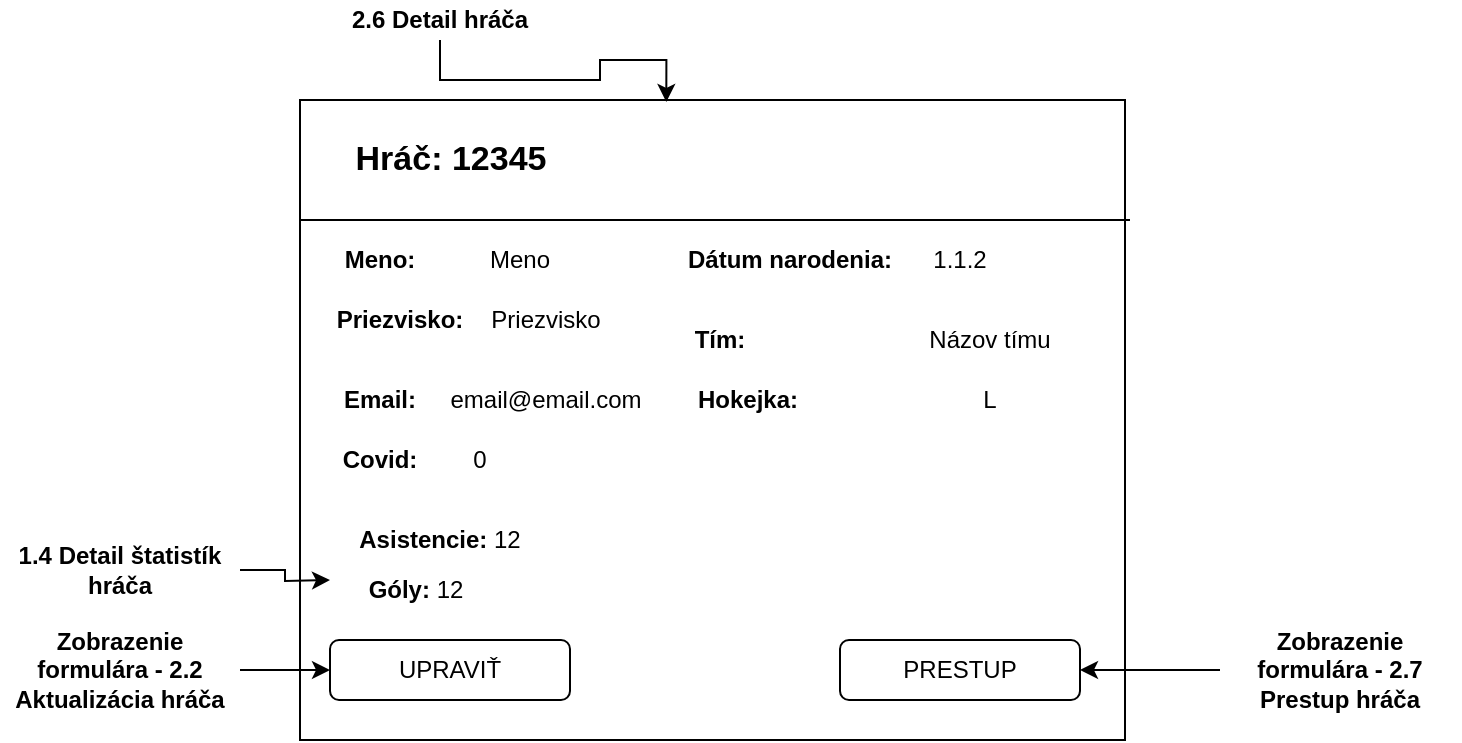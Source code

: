 <mxfile version="15.4.2" type="device"><diagram id="5W3UH3-X4FscpK4ffuo5" name="Page-1"><mxGraphModel dx="946" dy="614" grid="1" gridSize="10" guides="1" tooltips="1" connect="1" arrows="1" fold="1" page="1" pageScale="1" pageWidth="827" pageHeight="1169" math="0" shadow="0"><root><mxCell id="0"/><mxCell id="1" parent="0"/><mxCell id="B6sciinHbRxOPO7i0U_A-41" value="" style="rounded=0;whiteSpace=wrap;html=1;" parent="1" vertex="1"><mxGeometry x="170" y="370" width="412.5" height="320" as="geometry"/></mxCell><mxCell id="B6sciinHbRxOPO7i0U_A-42" value="&lt;b&gt;&lt;font style=&quot;font-size: 17px&quot;&gt;Hráč: 12345&lt;/font&gt;&lt;/b&gt;" style="text;html=1;strokeColor=none;fillColor=none;align=center;verticalAlign=middle;whiteSpace=wrap;rounded=0;" parent="1" vertex="1"><mxGeometry x="177.5" y="390" width="135" height="20" as="geometry"/></mxCell><mxCell id="B6sciinHbRxOPO7i0U_A-43" value="" style="endArrow=none;html=1;" parent="1" edge="1"><mxGeometry width="50" height="50" relative="1" as="geometry"><mxPoint x="170" y="430" as="sourcePoint"/><mxPoint x="585" y="430" as="targetPoint"/></mxGeometry></mxCell><mxCell id="B6sciinHbRxOPO7i0U_A-44" value="Meno:" style="text;html=1;strokeColor=none;fillColor=none;align=center;verticalAlign=middle;whiteSpace=wrap;rounded=0;fontStyle=1" parent="1" vertex="1"><mxGeometry x="190" y="440" width="40" height="20" as="geometry"/></mxCell><mxCell id="B6sciinHbRxOPO7i0U_A-45" value="Priezvisko:" style="text;html=1;strokeColor=none;fillColor=none;align=center;verticalAlign=middle;whiteSpace=wrap;rounded=0;fontStyle=1" parent="1" vertex="1"><mxGeometry x="190" y="470" width="60" height="20" as="geometry"/></mxCell><mxCell id="B6sciinHbRxOPO7i0U_A-46" value="Email:" style="text;html=1;strokeColor=none;fillColor=none;align=center;verticalAlign=middle;whiteSpace=wrap;rounded=0;fontStyle=1" parent="1" vertex="1"><mxGeometry x="190" y="510" width="40" height="20" as="geometry"/></mxCell><mxCell id="B6sciinHbRxOPO7i0U_A-47" value="Dátum narodenia:" style="text;html=1;strokeColor=none;fillColor=none;align=center;verticalAlign=middle;whiteSpace=wrap;rounded=0;fontStyle=1" parent="1" vertex="1"><mxGeometry x="360" y="440" width="110" height="20" as="geometry"/></mxCell><mxCell id="B6sciinHbRxOPO7i0U_A-49" value="Tím:" style="text;html=1;strokeColor=none;fillColor=none;align=center;verticalAlign=middle;whiteSpace=wrap;rounded=0;fontStyle=1" parent="1" vertex="1"><mxGeometry x="360" y="480" width="40" height="20" as="geometry"/></mxCell><mxCell id="B6sciinHbRxOPO7i0U_A-50" value="Hokejka:" style="text;html=1;strokeColor=none;fillColor=none;align=center;verticalAlign=middle;whiteSpace=wrap;rounded=0;fontStyle=1" parent="1" vertex="1"><mxGeometry x="374" y="510" width="40" height="20" as="geometry"/></mxCell><mxCell id="B6sciinHbRxOPO7i0U_A-51" value="Covid:" style="text;html=1;strokeColor=none;fillColor=none;align=center;verticalAlign=middle;whiteSpace=wrap;rounded=0;fontStyle=1" parent="1" vertex="1"><mxGeometry x="190" y="540" width="40" height="20" as="geometry"/></mxCell><mxCell id="B6sciinHbRxOPO7i0U_A-52" value="&lt;span style=&quot;font-weight: normal&quot;&gt;Meno&lt;/span&gt;" style="text;html=1;strokeColor=none;fillColor=none;align=center;verticalAlign=middle;whiteSpace=wrap;rounded=0;fontStyle=1" parent="1" vertex="1"><mxGeometry x="260" y="440" width="40" height="20" as="geometry"/></mxCell><mxCell id="B6sciinHbRxOPO7i0U_A-53" value="&lt;span style=&quot;font-weight: normal&quot;&gt;Priezvisko&lt;/span&gt;" style="text;html=1;strokeColor=none;fillColor=none;align=center;verticalAlign=middle;whiteSpace=wrap;rounded=0;fontStyle=1" parent="1" vertex="1"><mxGeometry x="272.5" y="470" width="40" height="20" as="geometry"/></mxCell><mxCell id="B6sciinHbRxOPO7i0U_A-54" value="&lt;span style=&quot;font-weight: normal&quot;&gt;email@email.com&lt;/span&gt;" style="text;html=1;strokeColor=none;fillColor=none;align=center;verticalAlign=middle;whiteSpace=wrap;rounded=0;fontStyle=1" parent="1" vertex="1"><mxGeometry x="272.5" y="510" width="40" height="20" as="geometry"/></mxCell><mxCell id="B6sciinHbRxOPO7i0U_A-55" value="&lt;span style=&quot;font-weight: normal&quot;&gt;0&lt;/span&gt;" style="text;html=1;strokeColor=none;fillColor=none;align=center;verticalAlign=middle;whiteSpace=wrap;rounded=0;fontStyle=1" parent="1" vertex="1"><mxGeometry x="240" y="540" width="40" height="20" as="geometry"/></mxCell><mxCell id="B6sciinHbRxOPO7i0U_A-56" value="&lt;span style=&quot;font-weight: normal&quot;&gt;1.1.2&lt;/span&gt;" style="text;html=1;strokeColor=none;fillColor=none;align=center;verticalAlign=middle;whiteSpace=wrap;rounded=0;fontStyle=1" parent="1" vertex="1"><mxGeometry x="480" y="440" width="40" height="20" as="geometry"/></mxCell><mxCell id="B6sciinHbRxOPO7i0U_A-57" value="&lt;span style=&quot;font-weight: normal&quot;&gt;Názov tímu&lt;/span&gt;" style="text;html=1;strokeColor=none;fillColor=none;align=center;verticalAlign=middle;whiteSpace=wrap;rounded=0;fontStyle=1" parent="1" vertex="1"><mxGeometry x="480" y="480" width="70" height="20" as="geometry"/></mxCell><mxCell id="B6sciinHbRxOPO7i0U_A-58" value="&lt;span style=&quot;font-weight: normal&quot;&gt;L&lt;/span&gt;" style="text;html=1;strokeColor=none;fillColor=none;align=center;verticalAlign=middle;whiteSpace=wrap;rounded=0;fontStyle=1" parent="1" vertex="1"><mxGeometry x="480" y="510" width="70" height="20" as="geometry"/></mxCell><mxCell id="B6sciinHbRxOPO7i0U_A-60" value="PRESTUP" style="rounded=1;whiteSpace=wrap;html=1;" parent="1" vertex="1"><mxGeometry x="440" y="640" width="120" height="30" as="geometry"/></mxCell><mxCell id="B6sciinHbRxOPO7i0U_A-61" value="UPRAVIŤ" style="rounded=1;whiteSpace=wrap;html=1;" parent="1" vertex="1"><mxGeometry x="185" y="640" width="120" height="30" as="geometry"/></mxCell><mxCell id="B6sciinHbRxOPO7i0U_A-73" style="edgeStyle=orthogonalEdgeStyle;rounded=0;orthogonalLoop=1;jettySize=auto;html=1;entryX=0.444;entryY=0.003;entryDx=0;entryDy=0;entryPerimeter=0;" parent="1" source="B6sciinHbRxOPO7i0U_A-62" target="B6sciinHbRxOPO7i0U_A-41" edge="1"><mxGeometry relative="1" as="geometry"/></mxCell><mxCell id="B6sciinHbRxOPO7i0U_A-62" value="&lt;b&gt;2.6 Detail hráča&lt;/b&gt;" style="text;html=1;strokeColor=none;fillColor=none;align=center;verticalAlign=middle;whiteSpace=wrap;rounded=0;" parent="1" vertex="1"><mxGeometry x="180" y="320" width="120" height="20" as="geometry"/></mxCell><mxCell id="B6sciinHbRxOPO7i0U_A-70" style="edgeStyle=orthogonalEdgeStyle;rounded=0;orthogonalLoop=1;jettySize=auto;html=1;entryX=0;entryY=0.5;entryDx=0;entryDy=0;" parent="1" source="B6sciinHbRxOPO7i0U_A-63" target="B6sciinHbRxOPO7i0U_A-61" edge="1"><mxGeometry relative="1" as="geometry"/></mxCell><mxCell id="B6sciinHbRxOPO7i0U_A-63" value="&lt;b&gt;Zobrazenie formulára - 2.2 Aktualizácia hráča&lt;/b&gt;" style="text;html=1;strokeColor=none;fillColor=none;align=center;verticalAlign=middle;whiteSpace=wrap;rounded=0;" parent="1" vertex="1"><mxGeometry x="20" y="645" width="120" height="20" as="geometry"/></mxCell><mxCell id="B6sciinHbRxOPO7i0U_A-71" style="edgeStyle=orthogonalEdgeStyle;rounded=0;orthogonalLoop=1;jettySize=auto;html=1;" parent="1" source="B6sciinHbRxOPO7i0U_A-66" target="B6sciinHbRxOPO7i0U_A-60" edge="1"><mxGeometry relative="1" as="geometry"/></mxCell><mxCell id="B6sciinHbRxOPO7i0U_A-66" value="&lt;b&gt;Zobrazenie formulára - 2.7 Prestup hráča&lt;/b&gt;" style="text;html=1;strokeColor=none;fillColor=none;align=center;verticalAlign=middle;whiteSpace=wrap;rounded=0;" parent="1" vertex="1"><mxGeometry x="630" y="645" width="120" height="20" as="geometry"/></mxCell><mxCell id="B6sciinHbRxOPO7i0U_A-69" style="edgeStyle=orthogonalEdgeStyle;rounded=0;orthogonalLoop=1;jettySize=auto;html=1;" parent="1" source="B6sciinHbRxOPO7i0U_A-68" edge="1"><mxGeometry relative="1" as="geometry"><mxPoint x="185" y="610" as="targetPoint"/></mxGeometry></mxCell><mxCell id="B6sciinHbRxOPO7i0U_A-68" value="&lt;b&gt;1.4 Detail štatistík hráča&lt;/b&gt;" style="text;html=1;strokeColor=none;fillColor=none;align=center;verticalAlign=middle;whiteSpace=wrap;rounded=0;" parent="1" vertex="1"><mxGeometry x="20" y="595" width="120" height="20" as="geometry"/></mxCell><mxCell id="lAFPA4RGU9kRt66rM6MO-1" value="Asistencie: &lt;span style=&quot;font-weight: normal&quot;&gt;12&lt;/span&gt;" style="text;html=1;strokeColor=none;fillColor=none;align=center;verticalAlign=middle;whiteSpace=wrap;rounded=0;fontStyle=1" parent="1" vertex="1"><mxGeometry x="190" y="580" width="100" height="20" as="geometry"/></mxCell><mxCell id="lAFPA4RGU9kRt66rM6MO-2" value="Góly: &lt;span style=&quot;font-weight: normal&quot;&gt;12&lt;/span&gt;" style="text;html=1;strokeColor=none;fillColor=none;align=center;verticalAlign=middle;whiteSpace=wrap;rounded=0;fontStyle=1" parent="1" vertex="1"><mxGeometry x="177.5" y="605" width="100" height="20" as="geometry"/></mxCell></root></mxGraphModel></diagram></mxfile>